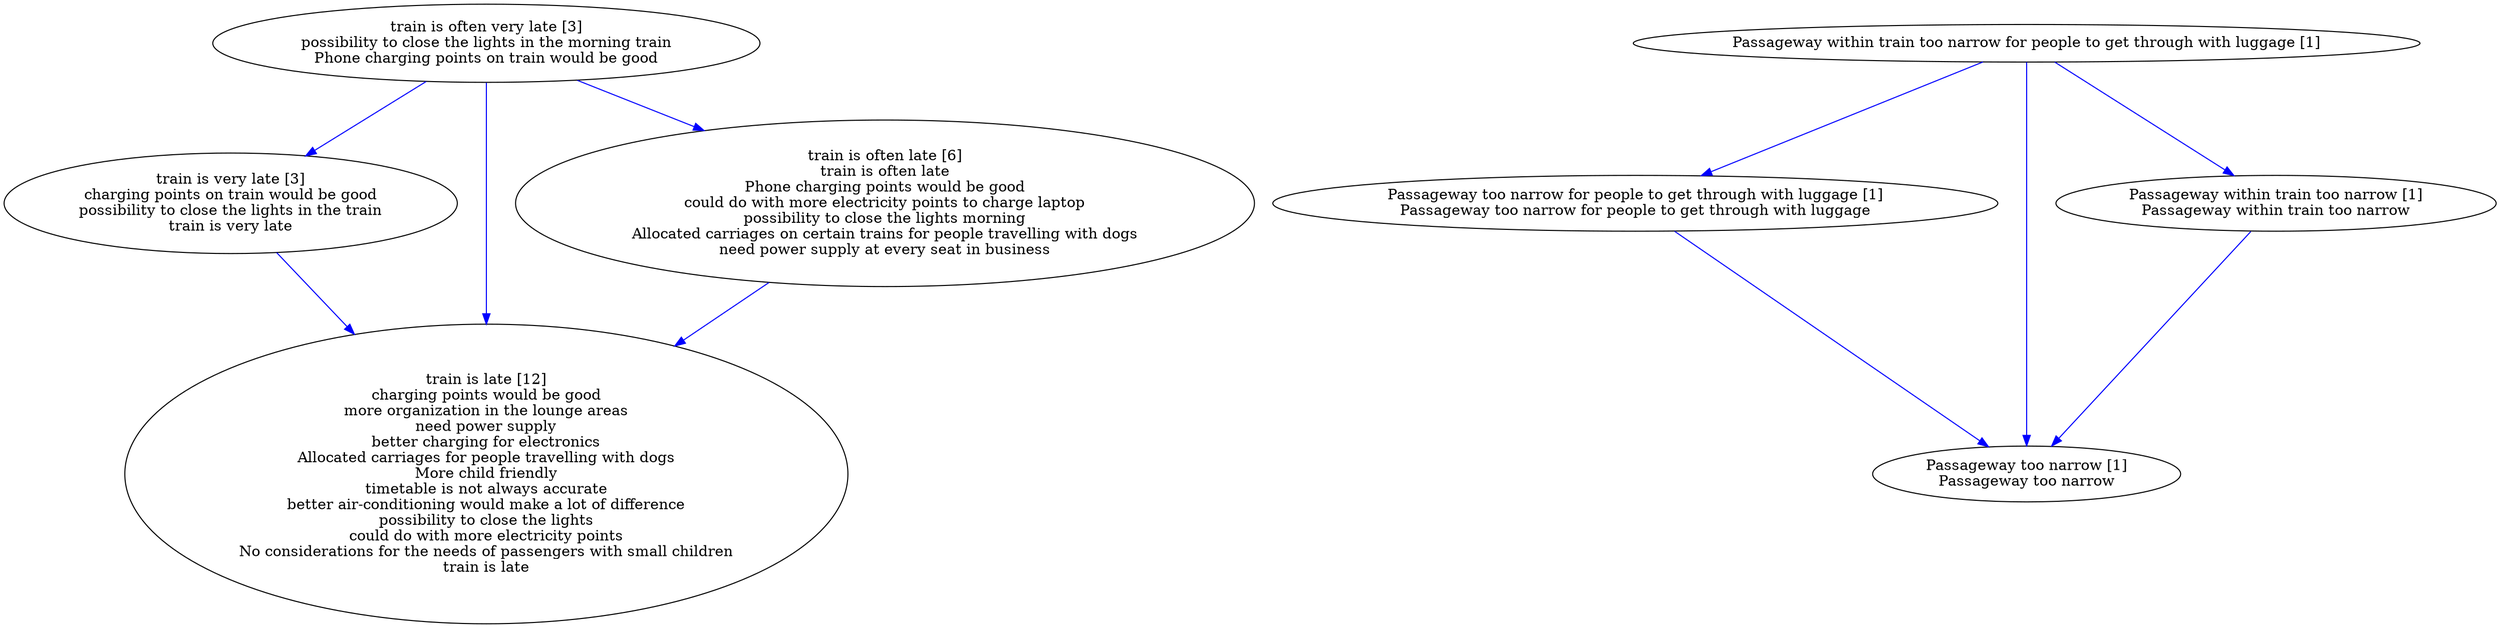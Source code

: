 digraph collapsedGraph {
"train is very late [3]\ncharging points on train would be good\npossibility to close the lights in the train\ntrain is very late""train is late [12]\ncharging points would be good\nmore organization in the lounge areas\nneed power supply\nbetter charging for electronics\nAllocated carriages for people travelling with dogs\nMore child friendly\ntimetable is not always accurate\nbetter air-conditioning would make a lot of difference\npossibility to close the lights\ncould do with more electricity points\nNo considerations for the needs of passengers with small children\ntrain is late""train is often very late [3]\npossibility to close the lights in the morning train\nPhone charging points on train would be good""train is often late [6]\ntrain is often late\nPhone charging points would be good\ncould do with more electricity points to charge laptop\npossibility to close the lights morning\nAllocated carriages on certain trains for people travelling with dogs\nneed power supply at every seat in business""Passageway within train too narrow for people to get through with luggage [1]""Passageway too narrow for people to get through with luggage [1]\nPassageway too narrow for people to get through with luggage""Passageway too narrow [1]\nPassageway too narrow""Passageway within train too narrow [1]\nPassageway within train too narrow""train is often late [6]\ntrain is often late\nPhone charging points would be good\ncould do with more electricity points to charge laptop\npossibility to close the lights morning\nAllocated carriages on certain trains for people travelling with dogs\nneed power supply at every seat in business" -> "train is late [12]\ncharging points would be good\nmore organization in the lounge areas\nneed power supply\nbetter charging for electronics\nAllocated carriages for people travelling with dogs\nMore child friendly\ntimetable is not always accurate\nbetter air-conditioning would make a lot of difference\npossibility to close the lights\ncould do with more electricity points\nNo considerations for the needs of passengers with small children\ntrain is late" [color=blue]
"train is very late [3]\ncharging points on train would be good\npossibility to close the lights in the train\ntrain is very late" -> "train is late [12]\ncharging points would be good\nmore organization in the lounge areas\nneed power supply\nbetter charging for electronics\nAllocated carriages for people travelling with dogs\nMore child friendly\ntimetable is not always accurate\nbetter air-conditioning would make a lot of difference\npossibility to close the lights\ncould do with more electricity points\nNo considerations for the needs of passengers with small children\ntrain is late" [color=blue]
"train is often very late [3]\npossibility to close the lights in the morning train\nPhone charging points on train would be good" -> "train is often late [6]\ntrain is often late\nPhone charging points would be good\ncould do with more electricity points to charge laptop\npossibility to close the lights morning\nAllocated carriages on certain trains for people travelling with dogs\nneed power supply at every seat in business" [color=blue]
"train is often very late [3]\npossibility to close the lights in the morning train\nPhone charging points on train would be good" -> "train is late [12]\ncharging points would be good\nmore organization in the lounge areas\nneed power supply\nbetter charging for electronics\nAllocated carriages for people travelling with dogs\nMore child friendly\ntimetable is not always accurate\nbetter air-conditioning would make a lot of difference\npossibility to close the lights\ncould do with more electricity points\nNo considerations for the needs of passengers with small children\ntrain is late" [color=blue]
"Passageway within train too narrow for people to get through with luggage [1]" -> "Passageway too narrow for people to get through with luggage [1]\nPassageway too narrow for people to get through with luggage" [color=blue]
"Passageway too narrow for people to get through with luggage [1]\nPassageway too narrow for people to get through with luggage" -> "Passageway too narrow [1]\nPassageway too narrow" [color=blue]
"Passageway within train too narrow for people to get through with luggage [1]" -> "Passageway within train too narrow [1]\nPassageway within train too narrow" [color=blue]
"Passageway within train too narrow [1]\nPassageway within train too narrow" -> "Passageway too narrow [1]\nPassageway too narrow" [color=blue]
"Passageway within train too narrow for people to get through with luggage [1]" -> "Passageway too narrow [1]\nPassageway too narrow" [color=blue]
"train is often very late [3]\npossibility to close the lights in the morning train\nPhone charging points on train would be good" -> "train is very late [3]\ncharging points on train would be good\npossibility to close the lights in the train\ntrain is very late" [color=blue]
}